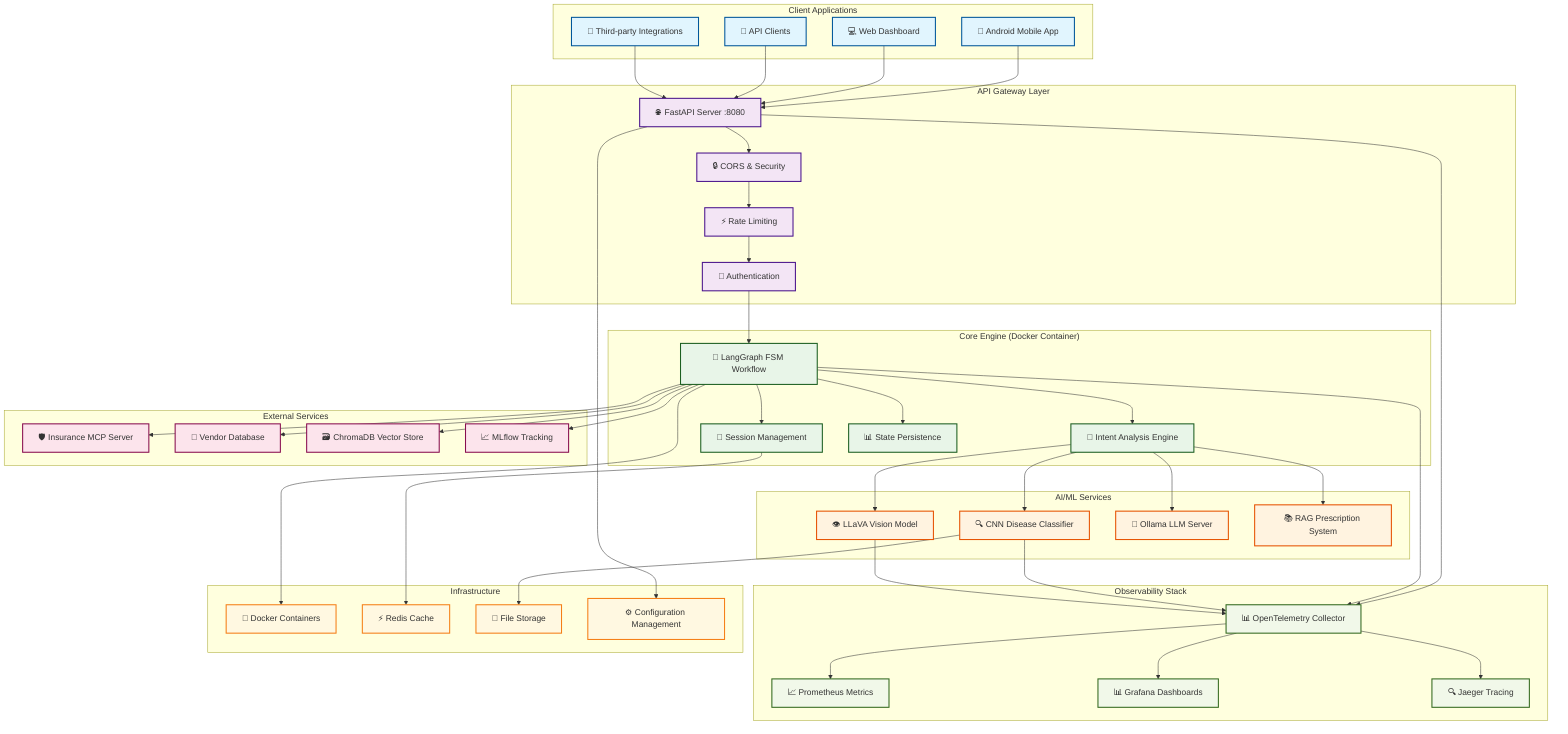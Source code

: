 graph TB
    subgraph "Client Applications"
        A[📱 Android Mobile App]
        B[💻 Web Dashboard]
        C[🔌 API Clients]
        D[🤖 Third-party Integrations]
    end
    
    subgraph "API Gateway Layer"
        E[🌐 FastAPI Server :8080]
        F[🔒 CORS & Security]
        G[⚡ Rate Limiting]
        H[🔑 Authentication]
    end
    
    subgraph "Core Engine (Docker Container)"
        I[🔄 LangGraph FSM Workflow]
        J[🧠 Intent Analysis Engine]
        K[💾 Session Management]
        L[📊 State Persistence]
    end
    
    subgraph "AI/ML Services"
        M[🔍 CNN Disease Classifier]
        N[👁️ LLaVA Vision Model]
        O[🤖 Ollama LLM Server]
        P[📚 RAG Prescription System]
    end
    
    subgraph "External Services"
        Q[🛡️ Insurance MCP Server]
        R[🏪 Vendor Database]
        S[🗃️ ChromaDB Vector Store]
        T[📈 MLflow Tracking]
    end
    
    subgraph "Observability Stack"
        U[📊 OpenTelemetry Collector]
        V[📈 Prometheus Metrics]
        W[📊 Grafana Dashboards]
        X[🔍 Jaeger Tracing]
    end
    
    subgraph "Infrastructure"
        Y[🐳 Docker Containers]
        Z[⚡ Redis Cache]
        AA[💾 File Storage]
        BB[⚙️ Configuration Management]
    end
    
    A --> E
    B --> E
    C --> E
    D --> E
    
    E --> F
    F --> G
    G --> H
    H --> I
    
    I --> J
    I --> K
    I --> L
    
    J --> M
    J --> N
    J --> O
    J --> P
    
    I --> Q
    I --> R
    I --> S
    I --> T
    
    E --> U
    I --> U
    M --> U
    N --> U
    
    U --> V
    U --> W
    U --> X
    
    I --> Y
    K --> Z
    M --> AA
    E --> BB
    
    classDef clientLayer fill:#e1f5fe,stroke:#01579b,stroke-width:2px
    classDef apiLayer fill:#f3e5f5,stroke:#4a148c,stroke-width:2px
    classDef coreLayer fill:#e8f5e8,stroke:#1b5e20,stroke-width:2px
    classDef mlLayer fill:#fff3e0,stroke:#e65100,stroke-width:2px
    classDef externalLayer fill:#fce4ec,stroke:#880e4f,stroke-width:2px
    classDef observabilityLayer fill:#f1f8e9,stroke:#33691e,stroke-width:2px
    classDef infrastructureLayer fill:#fff8e1,stroke:#f57f17,stroke-width:2px
    
    class A,B,C,D clientLayer
    class E,F,G,H apiLayer
    class I,J,K,L coreLayer
    class M,N,O,P mlLayer
    class Q,R,S,T externalLayer
    class U,V,W,X observabilityLayer
    class Y,Z,AA,BB infrastructureLayer